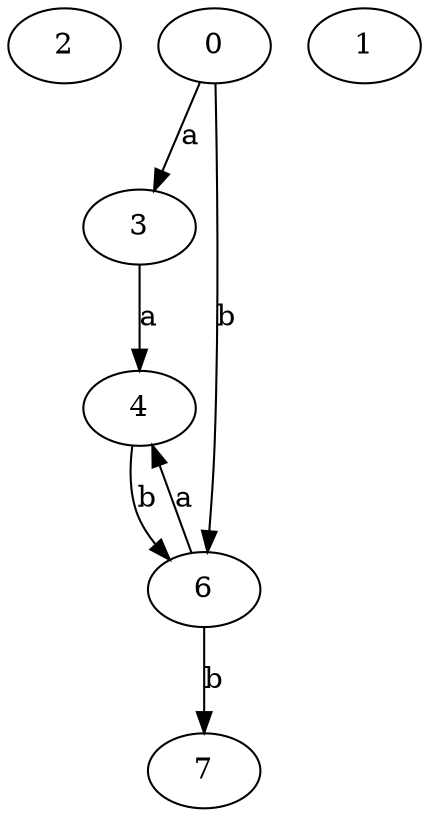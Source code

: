 strict digraph  {
2;
3;
4;
0;
6;
1;
7;
3 -> 4  [label=a];
4 -> 6  [label=b];
0 -> 3  [label=a];
0 -> 6  [label=b];
6 -> 4  [label=a];
6 -> 7  [label=b];
}
